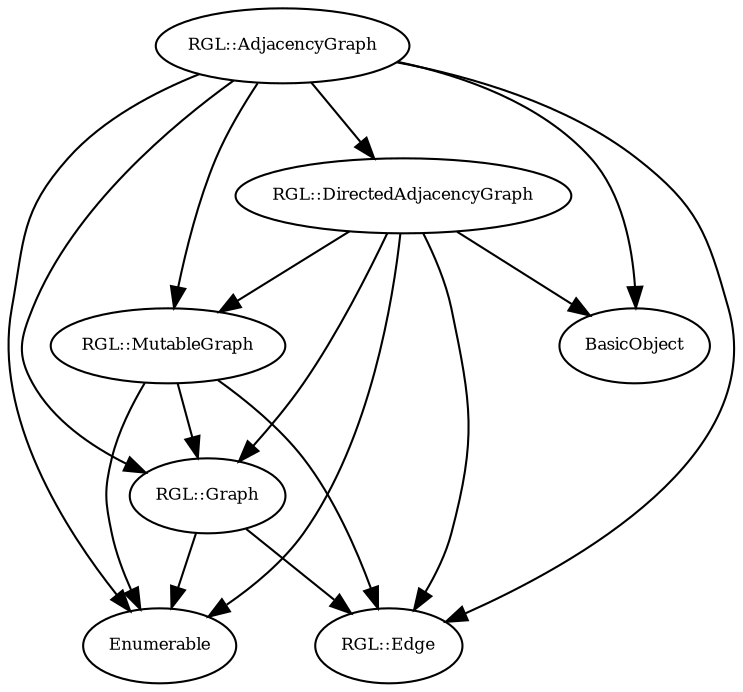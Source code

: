 digraph RGL__ImplicitGraph {
    Enumerable [
        fontsize = 8,
        label = Enumerable
    ]

    BasicObject [
        fontsize = 8,
        label = BasicObject
    ]

    "RGL::MutableGraph" [
        fontsize = 8,
        label = "RGL::MutableGraph"
    ]

    "RGL::Graph" [
        fontsize = 8,
        label = "RGL::Graph"
    ]

    "RGL::Edge" [
        fontsize = 8,
        label = "RGL::Edge"
    ]

    "RGL::AdjacencyGraph" [
        fontsize = 8,
        label = "RGL::AdjacencyGraph"
    ]

    "RGL::DirectedAdjacencyGraph" [
        fontsize = 8,
        label = "RGL::DirectedAdjacencyGraph"
    ]

    "RGL::MutableGraph" -> "RGL::Graph" [
        fontsize = 8
    ]

    "RGL::MutableGraph" -> "RGL::Edge" [
        fontsize = 8
    ]

    "RGL::MutableGraph" -> Enumerable [
        fontsize = 8
    ]

    "RGL::Graph" -> "RGL::Edge" [
        fontsize = 8
    ]

    "RGL::Graph" -> Enumerable [
        fontsize = 8
    ]

    "RGL::AdjacencyGraph" -> "RGL::DirectedAdjacencyGraph" [
        fontsize = 8
    ]

    "RGL::AdjacencyGraph" -> "RGL::MutableGraph" [
        fontsize = 8
    ]

    "RGL::AdjacencyGraph" -> "RGL::Graph" [
        fontsize = 8
    ]

    "RGL::AdjacencyGraph" -> "RGL::Edge" [
        fontsize = 8
    ]

    "RGL::AdjacencyGraph" -> Enumerable [
        fontsize = 8
    ]

    "RGL::AdjacencyGraph" -> BasicObject [
        fontsize = 8
    ]

    "RGL::DirectedAdjacencyGraph" -> "RGL::MutableGraph" [
        fontsize = 8
    ]

    "RGL::DirectedAdjacencyGraph" -> "RGL::Graph" [
        fontsize = 8
    ]

    "RGL::DirectedAdjacencyGraph" -> "RGL::Edge" [
        fontsize = 8
    ]

    "RGL::DirectedAdjacencyGraph" -> Enumerable [
        fontsize = 8
    ]

    "RGL::DirectedAdjacencyGraph" -> BasicObject [
        fontsize = 8
    ]
}
